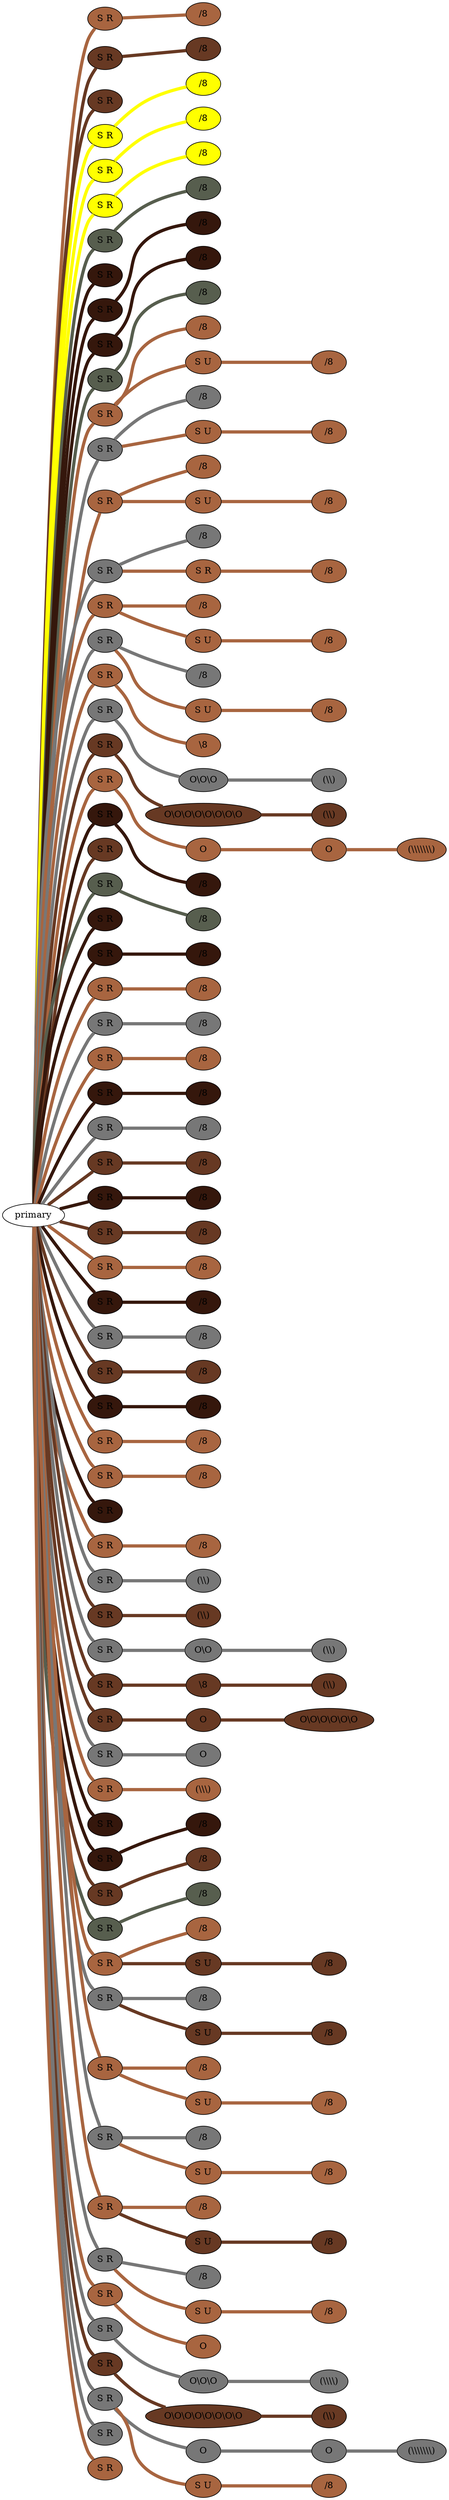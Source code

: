 graph {
 graph [rankdir=LR]
"primary" -- "1" [penwidth=5,color="#A86540"]
"1" [label="S R", style=filled, fillcolor="#A86540"]
"1" -- "1:0" [penwidth=5,color="#A86540"]
"1:0" [label="/8", style=filled, fillcolor="#A86540"]
"primary" -- "2" [penwidth=5,color="#673923"]
"2" [label="S R", style=filled, fillcolor="#673923"]
"2" -- "2:0" [penwidth=5,color="#673923"]
"2:0" [label="/8", style=filled, fillcolor="#673923"]
"primary" -- "3" [penwidth=5,color="#673923"]
"3" [label="S R", style=filled, fillcolor="#673923"]
"primary" -- "4" [penwidth=5,color=yellow]
"4" [label="S R", style=filled, fillcolor=yellow]
"4" -- "4:0" [penwidth=5,color=yellow]
"4:0" [label="/8", style=filled, fillcolor=yellow]
"primary" -- "5" [penwidth=5,color=yellow]
"5" [label="S R", style=filled, fillcolor=yellow]
"5" -- "5:0" [penwidth=5,color=yellow]
"5:0" [label="/8", style=filled, fillcolor=yellow]
"primary" -- "6" [penwidth=5,color=yellow]
"6" [label="S R", style=filled, fillcolor=yellow]
"6" -- "6:0" [penwidth=5,color=yellow]
"6:0" [label="/8", style=filled, fillcolor=yellow]
"primary" -- "7" [penwidth=5,color="#575E4E"]
"7" [label="S R", style=filled, fillcolor="#575E4E"]
"7" -- "7:0" [penwidth=5,color="#575E4E"]
"7:0" [label="/8", style=filled, fillcolor="#575E4E"]
"primary" -- "8" [penwidth=5,color="#35170C"]
"8" [label="S R", style=filled, fillcolor="#35170C"]
"primary" -- "9" [penwidth=5,color="#35170C"]
"9" [label="S R", style=filled, fillcolor="#35170C"]
"9" -- "9:0" [penwidth=5,color="#35170C"]
"9:0" [label="/8", style=filled, fillcolor="#35170C"]
"primary" -- "10" [penwidth=5,color="#35170C"]
"10" [label="S R", style=filled, fillcolor="#35170C"]
"10" -- "10:0" [penwidth=5,color="#35170C"]
"10:0" [label="/8", style=filled, fillcolor="#35170C"]
"primary" -- "11" [penwidth=5,color="#575E4E"]
"11" [label="S R", style=filled, fillcolor="#575E4E"]
"11" -- "11:0" [penwidth=5,color="#575E4E"]
"11:0" [label="/8", style=filled, fillcolor="#575E4E"]
"primary" -- "12" [penwidth=5,color="#A86540"]
"12" [label="S R", style=filled, fillcolor="#A86540"]
"12" -- "12:0" [penwidth=5,color="#A86540"]
"12:0" [label="/8", style=filled, fillcolor="#A86540"]
"12" -- "12s1" [penwidth=5,color="#A86540"]
"12s1" [label="S U", style=filled, fillcolor="#A86540"]
"12s1" -- "12s1:0" [penwidth=5,color="#A86540"]
"12s1:0" [label="/8", style=filled, fillcolor="#A86540"]
"primary" -- "13" [penwidth=5,color="#777777"]
"13" [label="S R", style=filled, fillcolor="#777777"]
"13" -- "13:0" [penwidth=5,color="#777777"]
"13:0" [label="/8", style=filled, fillcolor="#777777"]
"13" -- "13s1" [penwidth=5,color="#A86540"]
"13s1" [label="S U", style=filled, fillcolor="#A86540"]
"13s1" -- "13s1:0" [penwidth=5,color="#A86540"]
"13s1:0" [label="/8", style=filled, fillcolor="#A86540"]
"primary" -- "14" [penwidth=5,color="#A86540"]
"14" [label="S R", style=filled, fillcolor="#A86540"]
"14" -- "14:0" [penwidth=5,color="#A86540"]
"14:0" [label="/8", style=filled, fillcolor="#A86540"]
"14" -- "14s1" [penwidth=5,color="#A86540"]
"14s1" [label="S U", style=filled, fillcolor="#A86540"]
"14s1" -- "14s1:0" [penwidth=5,color="#A86540"]
"14s1:0" [label="/8", style=filled, fillcolor="#A86540"]
"primary" -- "15" [penwidth=5,color="#777777"]
"15" [label="S R", style=filled, fillcolor="#777777"]
"15" -- "15:0" [penwidth=5,color="#777777"]
"15:0" [label="/8", style=filled, fillcolor="#777777"]
"15" -- "15s1" [penwidth=5,color="#A86540"]
"15s1" [label="S R", style=filled, fillcolor="#A86540"]
"15s1" -- "15s1:0" [penwidth=5,color="#A86540"]
"15s1:0" [label="/8", style=filled, fillcolor="#A86540"]
"primary" -- "16" [penwidth=5,color="#A86540"]
"16" [label="S R", style=filled, fillcolor="#A86540"]
"16" -- "16:0" [penwidth=5,color="#A86540"]
"16:0" [label="/8", style=filled, fillcolor="#A86540"]
"16" -- "16s1" [penwidth=5,color="#A86540"]
"16s1" [label="S U", style=filled, fillcolor="#A86540"]
"16s1" -- "16s1:0" [penwidth=5,color="#A86540"]
"16s1:0" [label="/8", style=filled, fillcolor="#A86540"]
"primary" -- "17" [penwidth=5,color="#777777"]
"17" [label="S R", style=filled, fillcolor="#777777"]
"17" -- "17:0" [penwidth=5,color="#777777"]
"17:0" [label="/8", style=filled, fillcolor="#777777"]
"17" -- "17s1" [penwidth=5,color="#A86540"]
"17s1" [label="S U", style=filled, fillcolor="#A86540"]
"17s1" -- "17s1:0" [penwidth=5,color="#A86540"]
"17s1:0" [label="/8", style=filled, fillcolor="#A86540"]
"primary" -- "18" [penwidth=5,color="#A86540"]
"18" [label="S R", style=filled, fillcolor="#A86540"]
"18" -- "18:0" [penwidth=5,color="#A86540"]
"18:0" [label="\\8", style=filled, fillcolor="#A86540"]
"primary" -- "19" [penwidth=5,color="#777777"]
"19" [label="S R", style=filled, fillcolor="#777777"]
"19" -- "19:0" [penwidth=5,color="#777777"]
"19:0" [label="O\\O\\O", style=filled, fillcolor="#777777"]
"19:0" -- "19:1" [penwidth=5,color="#777777"]
"19:1" [label="(\\\\)", style=filled, fillcolor="#777777"]
"primary" -- "20" [penwidth=5,color="#673923"]
"20" [label="S R", style=filled, fillcolor="#673923"]
"20" -- "20:0" [penwidth=5,color="#673923"]
"20:0" [label="O\\O\\O\\O\\O\\O\\O\\O", style=filled, fillcolor="#673923"]
"20:0" -- "20:1" [penwidth=5,color="#673923"]
"20:1" [label="(\\\\)", style=filled, fillcolor="#673923"]
"primary" -- "21" [penwidth=5,color="#A86540"]
"21" [label="S R", style=filled, fillcolor="#A86540"]
"21" -- "21:0" [penwidth=5,color="#A86540"]
"21:0" [label="O", style=filled, fillcolor="#A86540"]
"21:0" -- "21:1" [penwidth=5,color="#A86540"]
"21:1" [label="O", style=filled, fillcolor="#A86540"]
"21:1" -- "21:2" [penwidth=5,color="#A86540"]
"21:2" [label="(\\\\\\\\\\\\\\)", style=filled, fillcolor="#A86540"]
"primary" -- "22" [penwidth=5,color="#35170C"]
"22" [label="S R", style=filled, fillcolor="#35170C"]
"22" -- "22:0" [penwidth=5,color="#35170C"]
"22:0" [label="/8", style=filled, fillcolor="#35170C"]
"primary" -- "23" [penwidth=5,color="#673923"]
"23" [label="S R", style=filled, fillcolor="#673923"]
"primary" -- "24" [penwidth=5,color="#575E4E"]
"24" [label="S R", style=filled, fillcolor="#575E4E"]
"24" -- "24:0" [penwidth=5,color="#575E4E"]
"24:0" [label="/8", style=filled, fillcolor="#575E4E"]
"primary" -- "25" [penwidth=5,color="#35170C"]
"25" [label="S R", style=filled, fillcolor="#35170C"]
"primary" -- "26" [penwidth=5,color="#35170C"]
"26" [label="S R", style=filled, fillcolor="#35170C"]
"26" -- "26:0" [penwidth=5,color="#35170C"]
"26:0" [label="/8", style=filled, fillcolor="#35170C"]
"primary" -- "27" [penwidth=5,color="#A86540"]
"27" [label="S R", style=filled, fillcolor="#A86540"]
"27" -- "27:0" [penwidth=5,color="#A86540"]
"27:0" [label="/8", style=filled, fillcolor="#A86540"]
"primary" -- "28" [penwidth=5,color="#777777"]
"28" [label="S R", style=filled, fillcolor="#777777"]
"28" -- "28:0" [penwidth=5,color="#777777"]
"28:0" [label="/8", style=filled, fillcolor="#777777"]
"primary" -- "29" [penwidth=5,color="#A86540"]
"29" [label="S R", style=filled, fillcolor="#A86540"]
"29" -- "29:0" [penwidth=5,color="#A86540"]
"29:0" [label="/8", style=filled, fillcolor="#A86540"]
"primary" -- "30" [penwidth=5,color="#35170C"]
"30" [label="S R", style=filled, fillcolor="#35170C"]
"30" -- "30:0" [penwidth=5,color="#35170C"]
"30:0" [label="/8", style=filled, fillcolor="#35170C"]
"primary" -- "31" [penwidth=5,color="#777777"]
"31" [label="S R", style=filled, fillcolor="#777777"]
"31" -- "31:0" [penwidth=5,color="#777777"]
"31:0" [label="/8", style=filled, fillcolor="#777777"]
"primary" -- "32" [penwidth=5,color="#673923"]
"32" [label="S R", style=filled, fillcolor="#673923"]
"32" -- "32:0" [penwidth=5,color="#673923"]
"32:0" [label="/8", style=filled, fillcolor="#673923"]
"primary" -- "33" [penwidth=5,color="#35170C"]
"33" [label="S R", style=filled, fillcolor="#35170C"]
"33" -- "33:0" [penwidth=5,color="#35170C"]
"33:0" [label="/8", style=filled, fillcolor="#35170C"]
"primary" -- "34" [penwidth=5,color="#673923"]
"34" [label="S R", style=filled, fillcolor="#673923"]
"34" -- "34:0" [penwidth=5,color="#673923"]
"34:0" [label="/8", style=filled, fillcolor="#673923"]
"primary" -- "35" [penwidth=5,color="#A86540"]
"35" [label="S R", style=filled, fillcolor="#A86540"]
"35" -- "35:0" [penwidth=5,color="#A86540"]
"35:0" [label="/8", style=filled, fillcolor="#A86540"]
"primary" -- "36" [penwidth=5,color="#35170C"]
"36" [label="S R", style=filled, fillcolor="#35170C"]
"36" -- "36:0" [penwidth=5,color="#35170C"]
"36:0" [label="/8", style=filled, fillcolor="#35170C"]
"primary" -- "37" [penwidth=5,color="#777777"]
"37" [label="S R", style=filled, fillcolor="#777777"]
"37" -- "37:0" [penwidth=5,color="#777777"]
"37:0" [label="/8", style=filled, fillcolor="#777777"]
"primary" -- "38" [penwidth=5,color="#673923"]
"38" [label="S R", style=filled, fillcolor="#673923"]
"38" -- "38:0" [penwidth=5,color="#673923"]
"38:0" [label="/8", style=filled, fillcolor="#673923"]
"primary" -- "39" [penwidth=5,color="#35170C"]
"39" [label="S R", style=filled, fillcolor="#35170C"]
"39" -- "39:0" [penwidth=5,color="#35170C"]
"39:0" [label="/8", style=filled, fillcolor="#35170C"]
"primary" -- "40" [penwidth=5,color="#A86540"]
"40" [label="S R", style=filled, fillcolor="#A86540"]
"40" -- "40:0" [penwidth=5,color="#A86540"]
"40:0" [label="/8", style=filled, fillcolor="#A86540"]
"primary" -- "41" [penwidth=5,color="#A86540"]
"41" [label="S R", style=filled, fillcolor="#A86540"]
"41" -- "41:0" [penwidth=5,color="#A86540"]
"41:0" [label="/8", style=filled, fillcolor="#A86540"]
"primary" -- "42" [penwidth=5,color="#35170C"]
"42" [label="S R", style=filled, fillcolor="#35170C"]
"primary" -- "43" [penwidth=5,color="#A86540"]
"43" [label="S R", style=filled, fillcolor="#A86540"]
"43" -- "43:0" [penwidth=5,color="#A86540"]
"43:0" [label="/8", style=filled, fillcolor="#A86540"]
"primary" -- "44" [penwidth=5,color="#777777"]
"44" [label="S R", style=filled, fillcolor="#777777"]
"44" -- "44:0" [penwidth=5,color="#777777"]
"44:0" [label="(\\\\)", style=filled, fillcolor="#777777"]
"primary" -- "45" [penwidth=5,color="#673923"]
"45" [label="S R", style=filled, fillcolor="#673923"]
"45" -- "45:0" [penwidth=5,color="#673923"]
"45:0" [label="(\\\\)", style=filled, fillcolor="#673923"]
"primary" -- "46" [penwidth=5,color="#777777"]
"46" [label="S R", style=filled, fillcolor="#777777"]
"46" -- "46:0" [penwidth=5,color="#777777"]
"46:0" [label="O\\O", style=filled, fillcolor="#777777"]
"46:0" -- "46:1" [penwidth=5,color="#777777"]
"46:1" [label="(\\\\)", style=filled, fillcolor="#777777"]
"primary" -- "47" [penwidth=5,color="#673923"]
"47" [label="S R", style=filled, fillcolor="#673923"]
"47" -- "47:0" [penwidth=5,color="#673923"]
"47:0" [label="\\8", style=filled, fillcolor="#673923"]
"47:0" -- "47:1" [penwidth=5,color="#673923"]
"47:1" [label="(\\\\)", style=filled, fillcolor="#673923"]
"primary" -- "48" [penwidth=5,color="#673923"]
"48" [label="S R", style=filled, fillcolor="#673923"]
"48" -- "48:0" [penwidth=5,color="#673923"]
"48:0" [label="O", style=filled, fillcolor="#673923"]
"48:0" -- "48:1" [penwidth=5,color="#673923"]
"48:1" [label="O\\O\\O\\O\\O\\O", style=filled, fillcolor="#673923"]
"primary" -- "49" [penwidth=5,color="#777777"]
"49" [label="S R", style=filled, fillcolor="#777777"]
"49" -- "49:0" [penwidth=5,color="#777777"]
"49:0" [label="O", style=filled, fillcolor="#777777"]
"primary" -- "50" [penwidth=5,color="#A86540"]
"50" [label="S R", style=filled, fillcolor="#A86540"]
"50" -- "50:0" [penwidth=5,color="#A86540"]
"50:0" [label="(\\\\\\)", style=filled, fillcolor="#A86540"]
"primary" -- "51" [penwidth=5,color="#35170C"]
"51" [label="S R", style=filled, fillcolor="#35170C"]
"primary" -- "52" [penwidth=5,color="#35170C"]
"52" [label="S R", style=filled, fillcolor="#35170C"]
"52" -- "52:0" [penwidth=5,color="#35170C"]
"52:0" [label="/8", style=filled, fillcolor="#35170C"]
"primary" -- "53" [penwidth=5,color="#673923"]
"53" [label="S R", style=filled, fillcolor="#673923"]
"53" -- "53:0" [penwidth=5,color="#673923"]
"53:0" [label="/8", style=filled, fillcolor="#673923"]
"primary" -- "54" [penwidth=5,color="#575E4E"]
"54" [label="S R", style=filled, fillcolor="#575E4E"]
"54" -- "54:0" [penwidth=5,color="#575E4E"]
"54:0" [label="/8", style=filled, fillcolor="#575E4E"]
"primary" -- "55" [penwidth=5,color="#A86540"]
"55" [label="S R", style=filled, fillcolor="#A86540"]
"55" -- "55:0" [penwidth=5,color="#A86540"]
"55:0" [label="/8", style=filled, fillcolor="#A86540"]
"55" -- "55s1" [penwidth=5,color="#673923"]
"55s1" [label="S U", style=filled, fillcolor="#673923"]
"55s1" -- "55s1:0" [penwidth=5,color="#673923"]
"55s1:0" [label="/8", style=filled, fillcolor="#673923"]
"primary" -- "56" [penwidth=5,color="#777777"]
"56" [label="S R", style=filled, fillcolor="#777777"]
"56" -- "56:0" [penwidth=5,color="#777777"]
"56:0" [label="/8", style=filled, fillcolor="#777777"]
"56" -- "56s1" [penwidth=5,color="#673923"]
"56s1" [label="S U", style=filled, fillcolor="#673923"]
"56s1" -- "56s1:0" [penwidth=5,color="#673923"]
"56s1:0" [label="/8", style=filled, fillcolor="#673923"]
"primary" -- "57" [penwidth=5,color="#A86540"]
"57" [label="S R", style=filled, fillcolor="#A86540"]
"57" -- "57:0" [penwidth=5,color="#A86540"]
"57:0" [label="/8", style=filled, fillcolor="#A86540"]
"57" -- "57s1" [penwidth=5,color="#A86540"]
"57s1" [label="S U", style=filled, fillcolor="#A86540"]
"57s1" -- "57s1:0" [penwidth=5,color="#A86540"]
"57s1:0" [label="/8", style=filled, fillcolor="#A86540"]
"primary" -- "58" [penwidth=5,color="#777777"]
"58" [label="S R", style=filled, fillcolor="#777777"]
"58" -- "58:0" [penwidth=5,color="#777777"]
"58:0" [label="/8", style=filled, fillcolor="#777777"]
"58" -- "58s1" [penwidth=5,color="#A86540"]
"58s1" [label="S U", style=filled, fillcolor="#A86540"]
"58s1" -- "58s1:0" [penwidth=5,color="#A86540"]
"58s1:0" [label="/8", style=filled, fillcolor="#A86540"]
"primary" -- "59" [penwidth=5,color="#A86540"]
"59" [label="S R", style=filled, fillcolor="#A86540"]
"59" -- "59:0" [penwidth=5,color="#A86540"]
"59:0" [label="/8", style=filled, fillcolor="#A86540"]
"59" -- "59s1" [penwidth=5,color="#673923"]
"59s1" [label="S U", style=filled, fillcolor="#673923"]
"59s1" -- "59s1:0" [penwidth=5,color="#673923"]
"59s1:0" [label="/8", style=filled, fillcolor="#673923"]
"primary" -- "60" [penwidth=5,color="#777777"]
"60" [label="S R", style=filled, fillcolor="#777777"]
"60" -- "60:0" [penwidth=5,color="#777777"]
"60:0" [label="/8", style=filled, fillcolor="#777777"]
"60" -- "60s1" [penwidth=5,color="#A86540"]
"60s1" [label="S U", style=filled, fillcolor="#A86540"]
"60s1" -- "60s1:0" [penwidth=5,color="#A86540"]
"60s1:0" [label="/8", style=filled, fillcolor="#A86540"]
"primary" -- "61" [penwidth=5,color="#A86540"]
"61" [label="S R", style=filled, fillcolor="#A86540"]
"61" -- "61:0" [penwidth=5,color="#A86540"]
"61:0" [label="O", style=filled, fillcolor="#A86540"]
"primary" -- "62" [penwidth=5,color="#777777"]
"62" [label="S R", style=filled, fillcolor="#777777"]
"62" -- "62:0" [penwidth=5,color="#777777"]
"62:0" [label="O\\O\\O", style=filled, fillcolor="#777777"]
"62:0" -- "62:1" [penwidth=5,color="#777777"]
"62:1" [label="(\\\\\\\\)", style=filled, fillcolor="#777777"]
"primary" -- "63" [penwidth=5,color="#673923"]
"63" [label="S R", style=filled, fillcolor="#673923"]
"63" -- "63:0" [penwidth=5,color="#673923"]
"63:0" [label="O\\O\\O\\O\\O\\O\\O\\O", style=filled, fillcolor="#673923"]
"63:0" -- "63:1" [penwidth=5,color="#673923"]
"63:1" [label="(\\\\)", style=filled, fillcolor="#673923"]
"primary" -- "64" [penwidth=5,color="#777777"]
"64" [label="S R", style=filled, fillcolor="#777777"]
"64" -- "64:0" [penwidth=5,color="#777777"]
"64:0" [label="O", style=filled, fillcolor="#777777"]
"64:0" -- "64:1" [penwidth=5,color="#777777"]
"64:1" [label="O", style=filled, fillcolor="#777777"]
"64:1" -- "64:2" [penwidth=5,color="#777777"]
"64:2" [label="(\\\\\\\\\\\\\\)", style=filled, fillcolor="#777777"]
"64" -- "64s1" [penwidth=5,color="#A86540"]
"64s1" [label="S U", style=filled, fillcolor="#A86540"]
"64s1" -- "64s1:0" [penwidth=5,color="#A86540"]
"64s1:0" [label="/8", style=filled, fillcolor="#A86540"]
"primary" -- "65" [penwidth=5,color="#777777"]
"65" [label="S R", style=filled, fillcolor="#777777"]
"primary" -- "66" [penwidth=5,color="#A86540"]
"66" [label="S R", style=filled, fillcolor="#A86540"]
}
